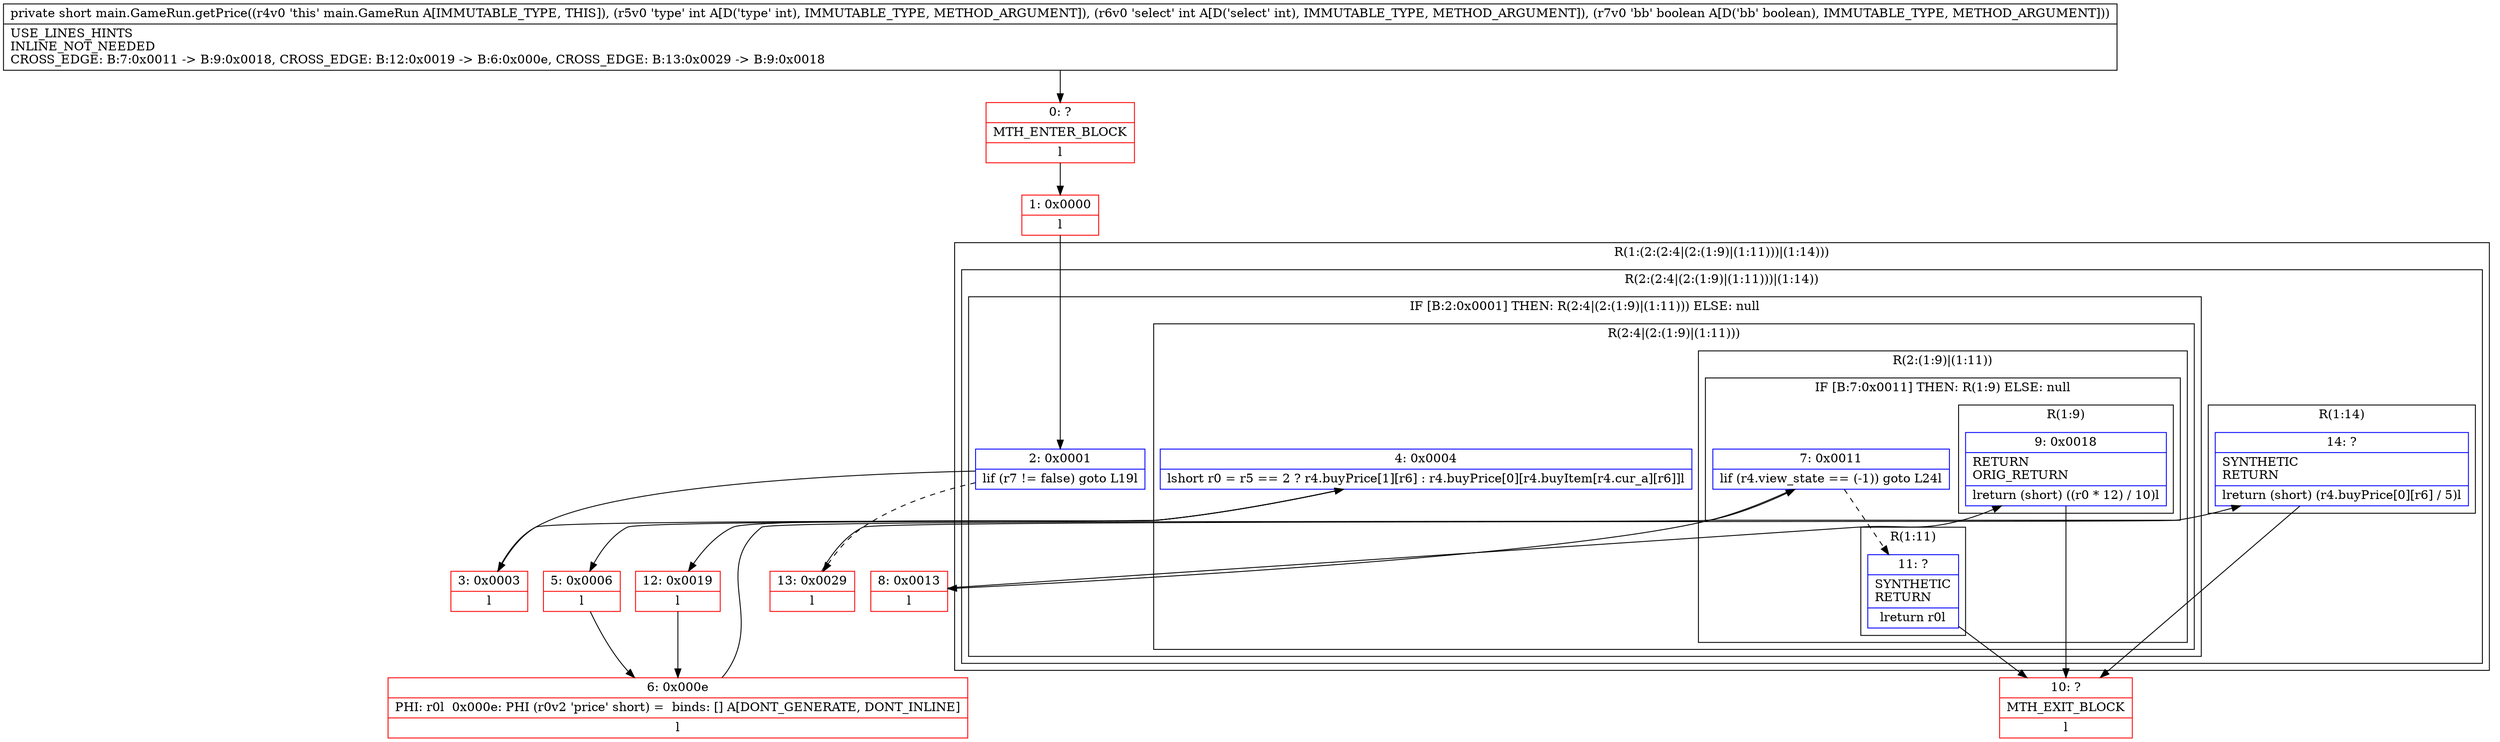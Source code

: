 digraph "CFG formain.GameRun.getPrice(IIZ)S" {
subgraph cluster_Region_543896337 {
label = "R(1:(2:(2:4|(2:(1:9)|(1:11)))|(1:14)))";
node [shape=record,color=blue];
subgraph cluster_Region_609637641 {
label = "R(2:(2:4|(2:(1:9)|(1:11)))|(1:14))";
node [shape=record,color=blue];
subgraph cluster_IfRegion_1888824215 {
label = "IF [B:2:0x0001] THEN: R(2:4|(2:(1:9)|(1:11))) ELSE: null";
node [shape=record,color=blue];
Node_2 [shape=record,label="{2\:\ 0x0001|lif (r7 != false) goto L19l}"];
subgraph cluster_Region_659324974 {
label = "R(2:4|(2:(1:9)|(1:11)))";
node [shape=record,color=blue];
Node_4 [shape=record,label="{4\:\ 0x0004|lshort r0 = r5 == 2 ? r4.buyPrice[1][r6] : r4.buyPrice[0][r4.buyItem[r4.cur_a][r6]]l}"];
subgraph cluster_Region_258959517 {
label = "R(2:(1:9)|(1:11))";
node [shape=record,color=blue];
subgraph cluster_IfRegion_1986343386 {
label = "IF [B:7:0x0011] THEN: R(1:9) ELSE: null";
node [shape=record,color=blue];
Node_7 [shape=record,label="{7\:\ 0x0011|lif (r4.view_state == (\-1)) goto L24l}"];
subgraph cluster_Region_1135065181 {
label = "R(1:9)";
node [shape=record,color=blue];
Node_9 [shape=record,label="{9\:\ 0x0018|RETURN\lORIG_RETURN\l|lreturn (short) ((r0 * 12) \/ 10)l}"];
}
}
subgraph cluster_Region_1748999871 {
label = "R(1:11)";
node [shape=record,color=blue];
Node_11 [shape=record,label="{11\:\ ?|SYNTHETIC\lRETURN\l|lreturn r0l}"];
}
}
}
}
subgraph cluster_Region_1611521026 {
label = "R(1:14)";
node [shape=record,color=blue];
Node_14 [shape=record,label="{14\:\ ?|SYNTHETIC\lRETURN\l|lreturn (short) (r4.buyPrice[0][r6] \/ 5)l}"];
}
}
}
Node_0 [shape=record,color=red,label="{0\:\ ?|MTH_ENTER_BLOCK\l|l}"];
Node_1 [shape=record,color=red,label="{1\:\ 0x0000|l}"];
Node_3 [shape=record,color=red,label="{3\:\ 0x0003|l}"];
Node_5 [shape=record,color=red,label="{5\:\ 0x0006|l}"];
Node_6 [shape=record,color=red,label="{6\:\ 0x000e|PHI: r0l  0x000e: PHI (r0v2 'price' short) =  binds: [] A[DONT_GENERATE, DONT_INLINE]\l|l}"];
Node_8 [shape=record,color=red,label="{8\:\ 0x0013|l}"];
Node_10 [shape=record,color=red,label="{10\:\ ?|MTH_EXIT_BLOCK\l|l}"];
Node_12 [shape=record,color=red,label="{12\:\ 0x0019|l}"];
Node_13 [shape=record,color=red,label="{13\:\ 0x0029|l}"];
MethodNode[shape=record,label="{private short main.GameRun.getPrice((r4v0 'this' main.GameRun A[IMMUTABLE_TYPE, THIS]), (r5v0 'type' int A[D('type' int), IMMUTABLE_TYPE, METHOD_ARGUMENT]), (r6v0 'select' int A[D('select' int), IMMUTABLE_TYPE, METHOD_ARGUMENT]), (r7v0 'bb' boolean A[D('bb' boolean), IMMUTABLE_TYPE, METHOD_ARGUMENT]))  | USE_LINES_HINTS\lINLINE_NOT_NEEDED\lCROSS_EDGE: B:7:0x0011 \-\> B:9:0x0018, CROSS_EDGE: B:12:0x0019 \-\> B:6:0x000e, CROSS_EDGE: B:13:0x0029 \-\> B:9:0x0018\l}"];
MethodNode -> Node_0;
Node_2 -> Node_3;
Node_2 -> Node_13[style=dashed];
Node_4 -> Node_5;
Node_4 -> Node_12;
Node_7 -> Node_8;
Node_7 -> Node_11[style=dashed];
Node_9 -> Node_10;
Node_11 -> Node_10;
Node_14 -> Node_10;
Node_0 -> Node_1;
Node_1 -> Node_2;
Node_3 -> Node_4;
Node_5 -> Node_6;
Node_6 -> Node_7;
Node_8 -> Node_9;
Node_12 -> Node_6;
Node_13 -> Node_14;
}

